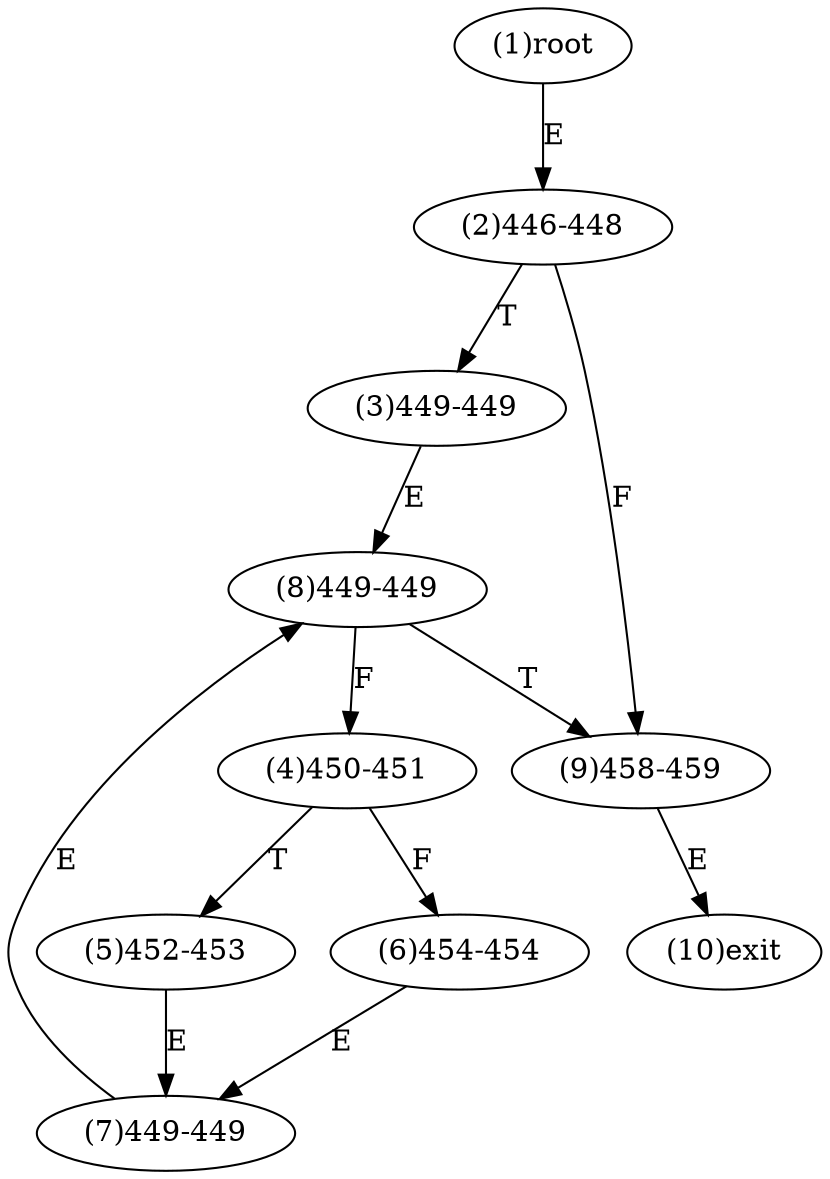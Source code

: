digraph "" { 
1[ label="(1)root"];
2[ label="(2)446-448"];
3[ label="(3)449-449"];
4[ label="(4)450-451"];
5[ label="(5)452-453"];
6[ label="(6)454-454"];
7[ label="(7)449-449"];
8[ label="(8)449-449"];
9[ label="(9)458-459"];
10[ label="(10)exit"];
1->2[ label="E"];
2->9[ label="F"];
2->3[ label="T"];
3->8[ label="E"];
4->6[ label="F"];
4->5[ label="T"];
5->7[ label="E"];
6->7[ label="E"];
7->8[ label="E"];
8->4[ label="F"];
8->9[ label="T"];
9->10[ label="E"];
}